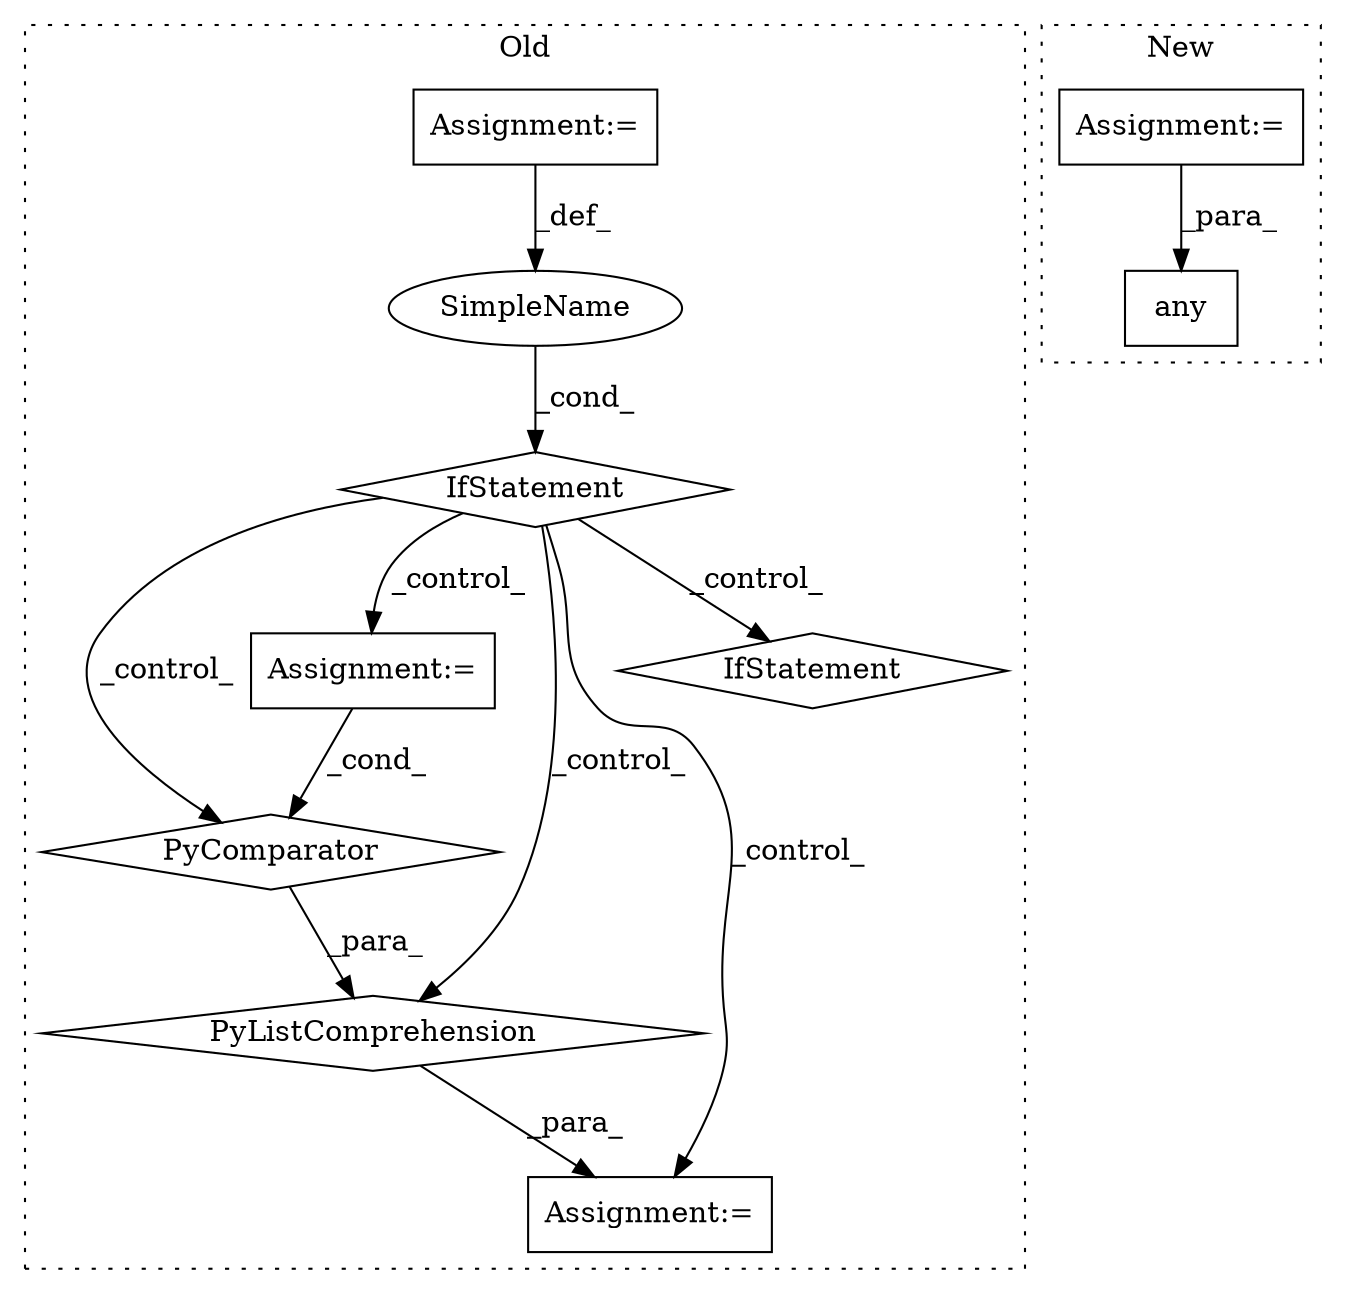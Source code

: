 digraph G {
subgraph cluster0 {
1 [label="PyComparator" a="113" s="12091" l="18" shape="diamond"];
3 [label="Assignment:=" a="7" s="12091" l="18" shape="box"];
4 [label="PyListComprehension" a="109" s="11937" l="180" shape="diamond"];
5 [label="Assignment:=" a="7" s="11907" l="1" shape="box"];
7 [label="IfStatement" a="25" s="11873,11891" l="4,2" shape="diamond"];
8 [label="SimpleName" a="42" s="" l="" shape="ellipse"];
9 [label="IfStatement" a="25" s="12091" l="18" shape="diamond"];
10 [label="Assignment:=" a="7" s="11812" l="1" shape="box"];
label = "Old";
style="dotted";
}
subgraph cluster1 {
2 [label="any" a="32" s="12171,12201" l="4,1" shape="box"];
6 [label="Assignment:=" a="7" s="12092" l="1" shape="box"];
label = "New";
style="dotted";
}
1 -> 4 [label="_para_"];
3 -> 1 [label="_cond_"];
4 -> 5 [label="_para_"];
6 -> 2 [label="_para_"];
7 -> 1 [label="_control_"];
7 -> 3 [label="_control_"];
7 -> 4 [label="_control_"];
7 -> 9 [label="_control_"];
7 -> 5 [label="_control_"];
8 -> 7 [label="_cond_"];
10 -> 8 [label="_def_"];
}
